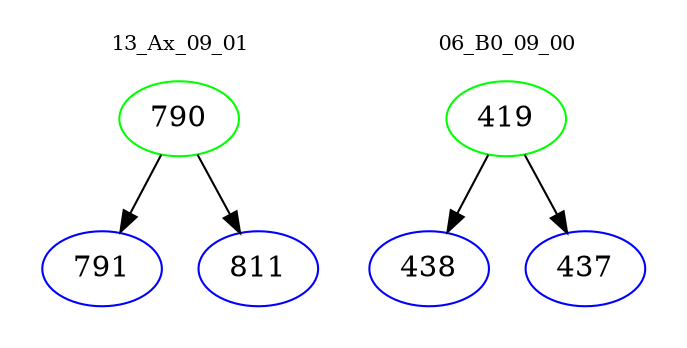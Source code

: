 digraph{
subgraph cluster_0 {
color = white
label = "13_Ax_09_01";
fontsize=10;
T0_790 [label="790", color="green"]
T0_790 -> T0_791 [color="black"]
T0_791 [label="791", color="blue"]
T0_790 -> T0_811 [color="black"]
T0_811 [label="811", color="blue"]
}
subgraph cluster_1 {
color = white
label = "06_B0_09_00";
fontsize=10;
T1_419 [label="419", color="green"]
T1_419 -> T1_438 [color="black"]
T1_438 [label="438", color="blue"]
T1_419 -> T1_437 [color="black"]
T1_437 [label="437", color="blue"]
}
}
